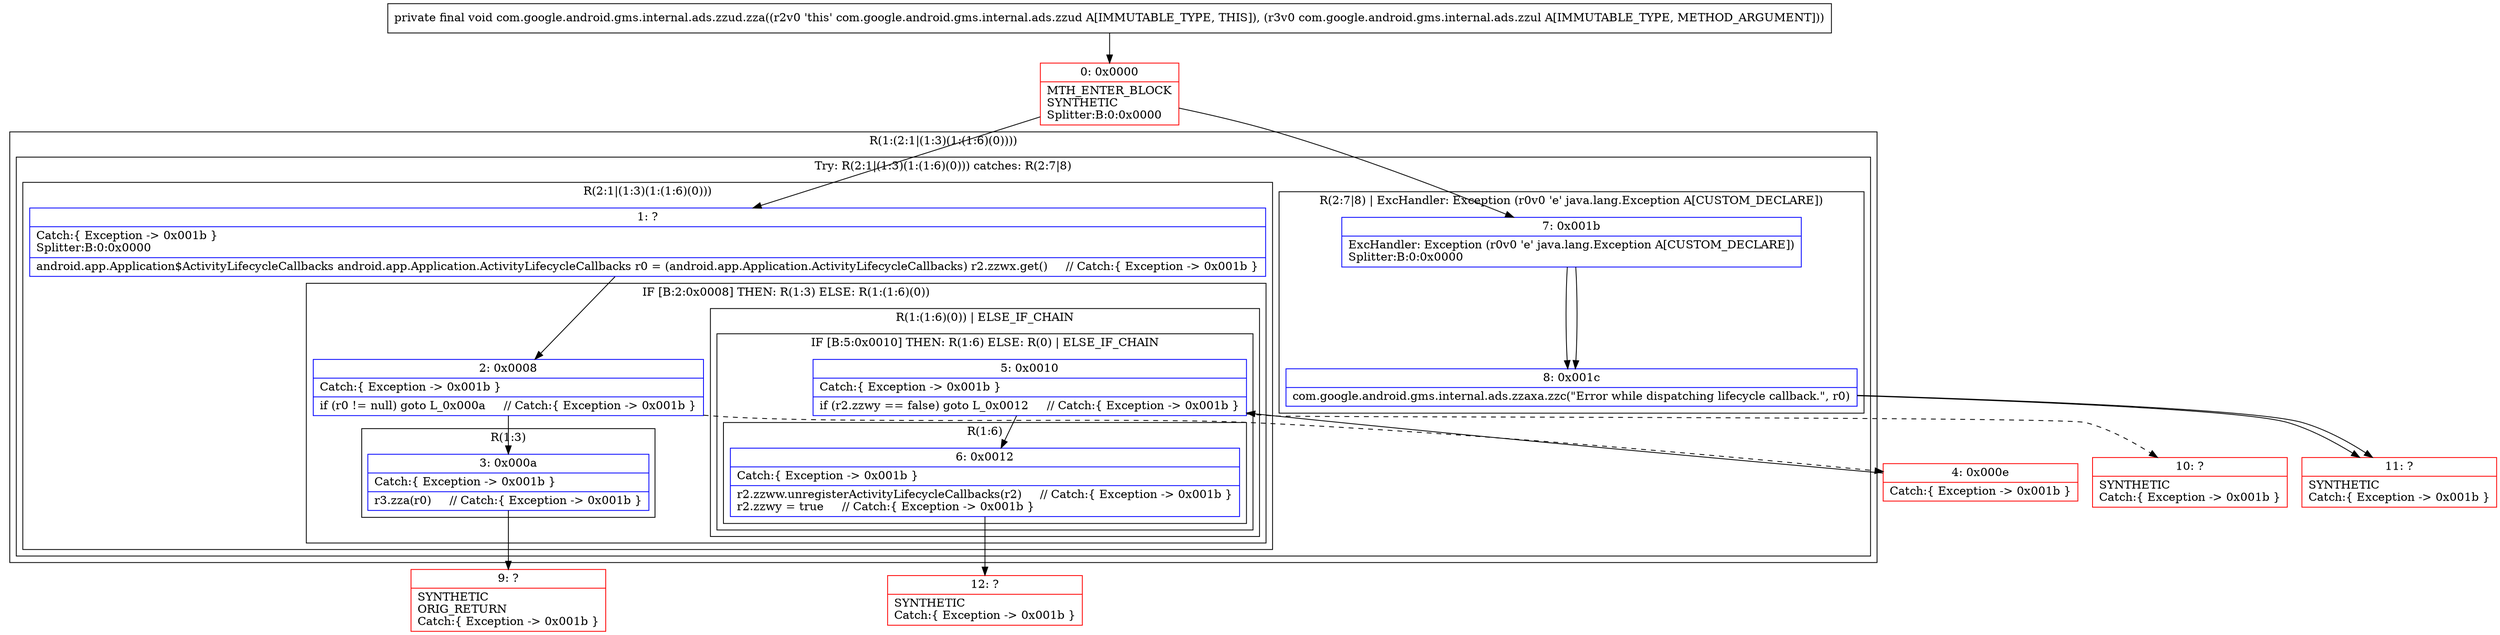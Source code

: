 digraph "CFG forcom.google.android.gms.internal.ads.zzud.zza(Lcom\/google\/android\/gms\/internal\/ads\/zzul;)V" {
subgraph cluster_Region_1656561023 {
label = "R(1:(2:1|(1:3)(1:(1:6)(0))))";
node [shape=record,color=blue];
subgraph cluster_TryCatchRegion_1514845780 {
label = "Try: R(2:1|(1:3)(1:(1:6)(0))) catches: R(2:7|8)";
node [shape=record,color=blue];
subgraph cluster_Region_1873240692 {
label = "R(2:1|(1:3)(1:(1:6)(0)))";
node [shape=record,color=blue];
Node_1 [shape=record,label="{1\:\ ?|Catch:\{ Exception \-\> 0x001b \}\lSplitter:B:0:0x0000\l|android.app.Application$ActivityLifecycleCallbacks android.app.Application.ActivityLifecycleCallbacks r0 = (android.app.Application.ActivityLifecycleCallbacks) r2.zzwx.get()     \/\/ Catch:\{ Exception \-\> 0x001b \}\l}"];
subgraph cluster_IfRegion_1099091817 {
label = "IF [B:2:0x0008] THEN: R(1:3) ELSE: R(1:(1:6)(0))";
node [shape=record,color=blue];
Node_2 [shape=record,label="{2\:\ 0x0008|Catch:\{ Exception \-\> 0x001b \}\l|if (r0 != null) goto L_0x000a     \/\/ Catch:\{ Exception \-\> 0x001b \}\l}"];
subgraph cluster_Region_1085935939 {
label = "R(1:3)";
node [shape=record,color=blue];
Node_3 [shape=record,label="{3\:\ 0x000a|Catch:\{ Exception \-\> 0x001b \}\l|r3.zza(r0)     \/\/ Catch:\{ Exception \-\> 0x001b \}\l}"];
}
subgraph cluster_Region_1588399110 {
label = "R(1:(1:6)(0)) | ELSE_IF_CHAIN\l";
node [shape=record,color=blue];
subgraph cluster_IfRegion_674690397 {
label = "IF [B:5:0x0010] THEN: R(1:6) ELSE: R(0) | ELSE_IF_CHAIN\l";
node [shape=record,color=blue];
Node_5 [shape=record,label="{5\:\ 0x0010|Catch:\{ Exception \-\> 0x001b \}\l|if (r2.zzwy == false) goto L_0x0012     \/\/ Catch:\{ Exception \-\> 0x001b \}\l}"];
subgraph cluster_Region_577389505 {
label = "R(1:6)";
node [shape=record,color=blue];
Node_6 [shape=record,label="{6\:\ 0x0012|Catch:\{ Exception \-\> 0x001b \}\l|r2.zzww.unregisterActivityLifecycleCallbacks(r2)     \/\/ Catch:\{ Exception \-\> 0x001b \}\lr2.zzwy = true     \/\/ Catch:\{ Exception \-\> 0x001b \}\l}"];
}
subgraph cluster_Region_765307342 {
label = "R(0)";
node [shape=record,color=blue];
}
}
}
}
}
subgraph cluster_Region_459693383 {
label = "R(2:7|8) | ExcHandler: Exception (r0v0 'e' java.lang.Exception A[CUSTOM_DECLARE])\l";
node [shape=record,color=blue];
Node_7 [shape=record,label="{7\:\ 0x001b|ExcHandler: Exception (r0v0 'e' java.lang.Exception A[CUSTOM_DECLARE])\lSplitter:B:0:0x0000\l}"];
Node_8 [shape=record,label="{8\:\ 0x001c|com.google.android.gms.internal.ads.zzaxa.zzc(\"Error while dispatching lifecycle callback.\", r0)\l}"];
}
}
}
subgraph cluster_Region_459693383 {
label = "R(2:7|8) | ExcHandler: Exception (r0v0 'e' java.lang.Exception A[CUSTOM_DECLARE])\l";
node [shape=record,color=blue];
Node_7 [shape=record,label="{7\:\ 0x001b|ExcHandler: Exception (r0v0 'e' java.lang.Exception A[CUSTOM_DECLARE])\lSplitter:B:0:0x0000\l}"];
Node_8 [shape=record,label="{8\:\ 0x001c|com.google.android.gms.internal.ads.zzaxa.zzc(\"Error while dispatching lifecycle callback.\", r0)\l}"];
}
Node_0 [shape=record,color=red,label="{0\:\ 0x0000|MTH_ENTER_BLOCK\lSYNTHETIC\lSplitter:B:0:0x0000\l}"];
Node_4 [shape=record,color=red,label="{4\:\ 0x000e|Catch:\{ Exception \-\> 0x001b \}\l}"];
Node_9 [shape=record,color=red,label="{9\:\ ?|SYNTHETIC\lORIG_RETURN\lCatch:\{ Exception \-\> 0x001b \}\l}"];
Node_10 [shape=record,color=red,label="{10\:\ ?|SYNTHETIC\lCatch:\{ Exception \-\> 0x001b \}\l}"];
Node_11 [shape=record,color=red,label="{11\:\ ?|SYNTHETIC\lCatch:\{ Exception \-\> 0x001b \}\l}"];
Node_12 [shape=record,color=red,label="{12\:\ ?|SYNTHETIC\lCatch:\{ Exception \-\> 0x001b \}\l}"];
MethodNode[shape=record,label="{private final void com.google.android.gms.internal.ads.zzud.zza((r2v0 'this' com.google.android.gms.internal.ads.zzud A[IMMUTABLE_TYPE, THIS]), (r3v0 com.google.android.gms.internal.ads.zzul A[IMMUTABLE_TYPE, METHOD_ARGUMENT])) }"];
MethodNode -> Node_0;
Node_1 -> Node_2;
Node_2 -> Node_3;
Node_2 -> Node_4[style=dashed];
Node_3 -> Node_9;
Node_5 -> Node_6;
Node_5 -> Node_10[style=dashed];
Node_6 -> Node_12;
Node_7 -> Node_8;
Node_8 -> Node_11;
Node_7 -> Node_8;
Node_8 -> Node_11;
Node_0 -> Node_1;
Node_0 -> Node_7;
Node_4 -> Node_5;
}

